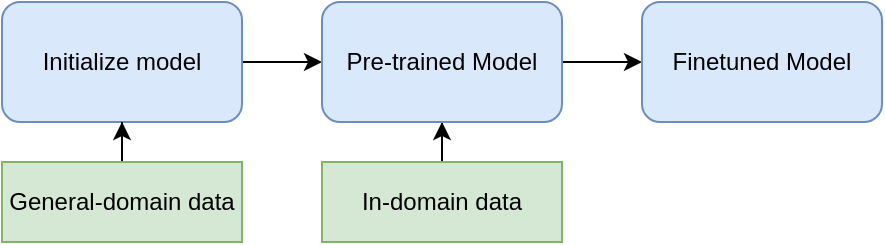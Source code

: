<mxfile version="20.2.3" type="github">
  <diagram id="Nrs26FxgVpMpn7SGn782" name="Page-1">
    <mxGraphModel dx="980" dy="557" grid="1" gridSize="10" guides="1" tooltips="1" connect="1" arrows="1" fold="1" page="1" pageScale="1" pageWidth="850" pageHeight="1100" math="0" shadow="0">
      <root>
        <mxCell id="0" />
        <mxCell id="1" parent="0" />
        <mxCell id="tXfBcco2lZs8AUjV583_-6" value="" style="edgeStyle=orthogonalEdgeStyle;rounded=0;orthogonalLoop=1;jettySize=auto;html=1;" edge="1" parent="1" source="tXfBcco2lZs8AUjV583_-1" target="tXfBcco2lZs8AUjV583_-5">
          <mxGeometry relative="1" as="geometry" />
        </mxCell>
        <mxCell id="tXfBcco2lZs8AUjV583_-1" value="Initialize model" style="rounded=1;whiteSpace=wrap;html=1;fillColor=#dae8fc;strokeColor=#6c8ebf;" vertex="1" parent="1">
          <mxGeometry x="200" y="320" width="120" height="60" as="geometry" />
        </mxCell>
        <mxCell id="tXfBcco2lZs8AUjV583_-3" value="" style="edgeStyle=orthogonalEdgeStyle;rounded=0;orthogonalLoop=1;jettySize=auto;html=1;" edge="1" parent="1" source="tXfBcco2lZs8AUjV583_-2" target="tXfBcco2lZs8AUjV583_-1">
          <mxGeometry relative="1" as="geometry" />
        </mxCell>
        <mxCell id="tXfBcco2lZs8AUjV583_-2" value="General-domain data" style="rounded=0;whiteSpace=wrap;html=1;fillColor=#d5e8d4;strokeColor=#82b366;" vertex="1" parent="1">
          <mxGeometry x="200" y="400" width="120" height="40" as="geometry" />
        </mxCell>
        <mxCell id="tXfBcco2lZs8AUjV583_-8" value="" style="edgeStyle=orthogonalEdgeStyle;rounded=0;orthogonalLoop=1;jettySize=auto;html=1;" edge="1" parent="1" source="tXfBcco2lZs8AUjV583_-4" target="tXfBcco2lZs8AUjV583_-5">
          <mxGeometry relative="1" as="geometry" />
        </mxCell>
        <mxCell id="tXfBcco2lZs8AUjV583_-4" value="In-domain data" style="rounded=0;whiteSpace=wrap;html=1;fillColor=#d5e8d4;strokeColor=#82b366;" vertex="1" parent="1">
          <mxGeometry x="360" y="400" width="120" height="40" as="geometry" />
        </mxCell>
        <mxCell id="tXfBcco2lZs8AUjV583_-12" value="" style="edgeStyle=orthogonalEdgeStyle;rounded=0;orthogonalLoop=1;jettySize=auto;html=1;" edge="1" parent="1" source="tXfBcco2lZs8AUjV583_-5" target="tXfBcco2lZs8AUjV583_-11">
          <mxGeometry relative="1" as="geometry" />
        </mxCell>
        <mxCell id="tXfBcco2lZs8AUjV583_-5" value="Pre-trained Model" style="rounded=1;whiteSpace=wrap;html=1;fillColor=#dae8fc;strokeColor=#6c8ebf;" vertex="1" parent="1">
          <mxGeometry x="360" y="320" width="120" height="60" as="geometry" />
        </mxCell>
        <mxCell id="tXfBcco2lZs8AUjV583_-11" value="Finetuned Model" style="whiteSpace=wrap;html=1;fillColor=#dae8fc;strokeColor=#6c8ebf;rounded=1;" vertex="1" parent="1">
          <mxGeometry x="520" y="320" width="120" height="60" as="geometry" />
        </mxCell>
      </root>
    </mxGraphModel>
  </diagram>
</mxfile>
